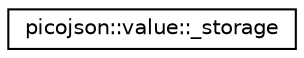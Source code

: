 digraph "Graphical Class Hierarchy"
{
  edge [fontname="Helvetica",fontsize="10",labelfontname="Helvetica",labelfontsize="10"];
  node [fontname="Helvetica",fontsize="10",shape=record];
  rankdir="LR";
  Node0 [label="picojson::value::_storage",height=0.2,width=0.4,color="black", fillcolor="white", style="filled",URL="$unionpicojson_1_1value_1_1__storage.html"];
}
